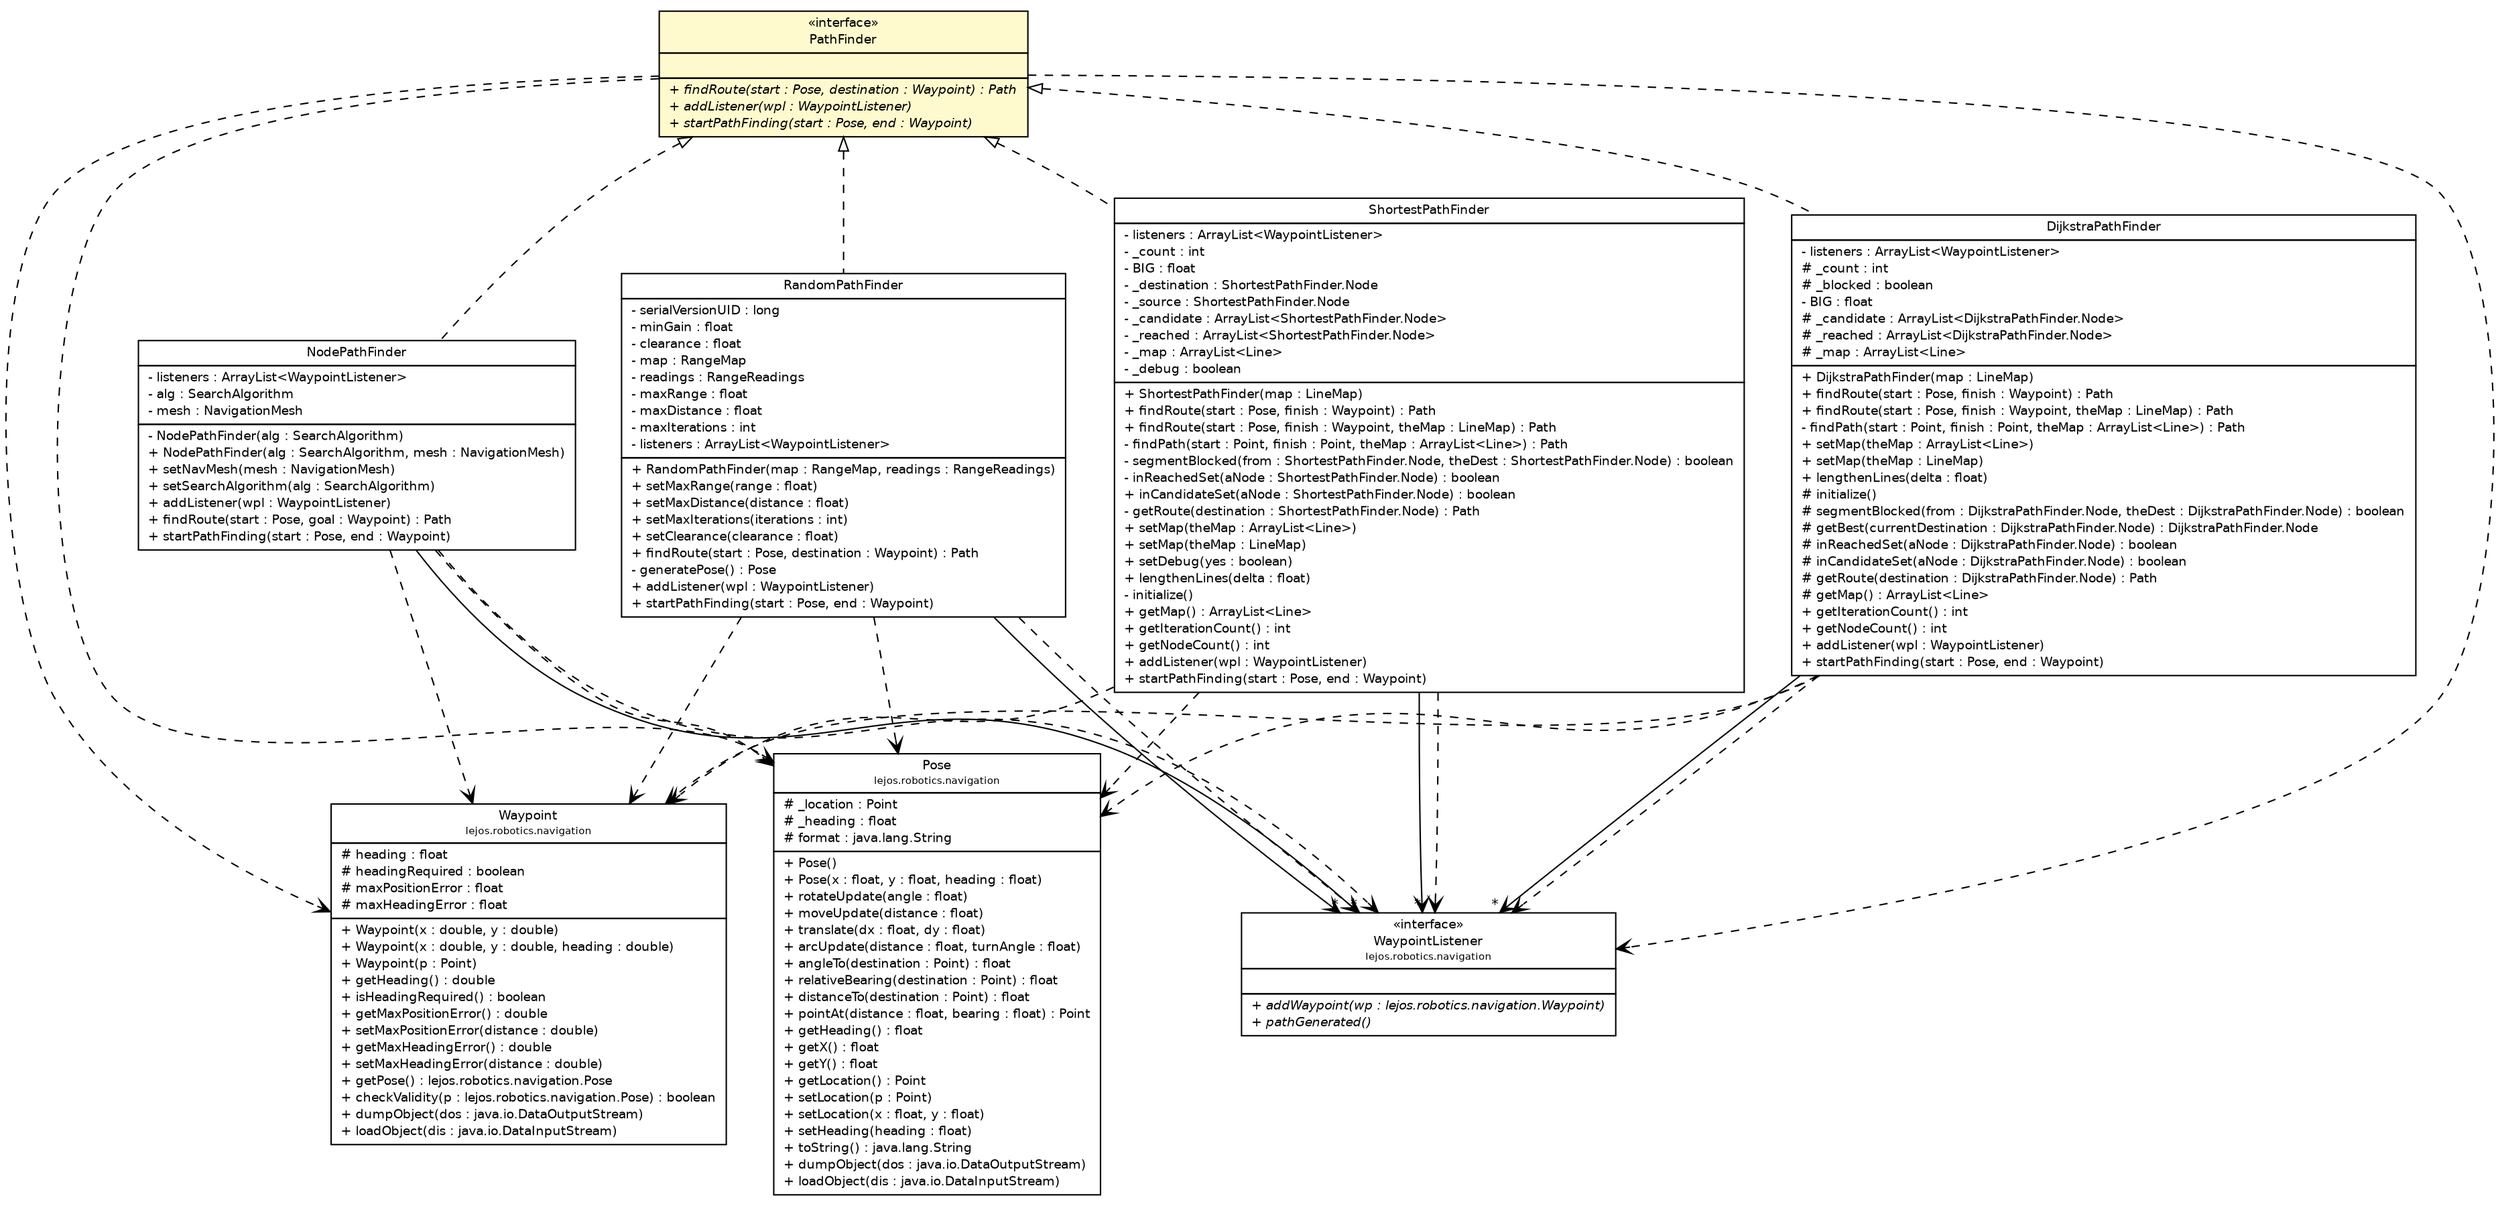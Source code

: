 #!/usr/local/bin/dot
#
# Class diagram 
# Generated by UMLGraph version R5_6-24-gf6e263 (http://www.umlgraph.org/)
#

digraph G {
	edge [fontname="Helvetica",fontsize=10,labelfontname="Helvetica",labelfontsize=10];
	node [fontname="Helvetica",fontsize=10,shape=plaintext];
	nodesep=0.25;
	ranksep=0.5;
	// lejos.robotics.navigation.Pose
	c3097 [label=<<table title="lejos.robotics.navigation.Pose" border="0" cellborder="1" cellspacing="0" cellpadding="2" port="p" href="../navigation/Pose.html">
		<tr><td><table border="0" cellspacing="0" cellpadding="1">
<tr><td align="center" balign="center"> Pose </td></tr>
<tr><td align="center" balign="center"><font point-size="7.0"> lejos.robotics.navigation </font></td></tr>
		</table></td></tr>
		<tr><td><table border="0" cellspacing="0" cellpadding="1">
<tr><td align="left" balign="left"> # _location : Point </td></tr>
<tr><td align="left" balign="left"> # _heading : float </td></tr>
<tr><td align="left" balign="left"> # format : java.lang.String </td></tr>
		</table></td></tr>
		<tr><td><table border="0" cellspacing="0" cellpadding="1">
<tr><td align="left" balign="left"> + Pose() </td></tr>
<tr><td align="left" balign="left"> + Pose(x : float, y : float, heading : float) </td></tr>
<tr><td align="left" balign="left"> + rotateUpdate(angle : float) </td></tr>
<tr><td align="left" balign="left"> + moveUpdate(distance : float) </td></tr>
<tr><td align="left" balign="left"> + translate(dx : float, dy : float) </td></tr>
<tr><td align="left" balign="left"> + arcUpdate(distance : float, turnAngle : float) </td></tr>
<tr><td align="left" balign="left"> + angleTo(destination : Point) : float </td></tr>
<tr><td align="left" balign="left"> + relativeBearing(destination : Point) : float </td></tr>
<tr><td align="left" balign="left"> + distanceTo(destination : Point) : float </td></tr>
<tr><td align="left" balign="left"> + pointAt(distance : float, bearing : float) : Point </td></tr>
<tr><td align="left" balign="left"> + getHeading() : float </td></tr>
<tr><td align="left" balign="left"> + getX() : float </td></tr>
<tr><td align="left" balign="left"> + getY() : float </td></tr>
<tr><td align="left" balign="left"> + getLocation() : Point </td></tr>
<tr><td align="left" balign="left"> + setLocation(p : Point) </td></tr>
<tr><td align="left" balign="left"> + setLocation(x : float, y : float) </td></tr>
<tr><td align="left" balign="left"> + setHeading(heading : float) </td></tr>
<tr><td align="left" balign="left"> + toString() : java.lang.String </td></tr>
<tr><td align="left" balign="left"> + dumpObject(dos : java.io.DataOutputStream) </td></tr>
<tr><td align="left" balign="left"> + loadObject(dis : java.io.DataInputStream) </td></tr>
		</table></td></tr>
		</table>>, URL="../navigation/Pose.html", fontname="Helvetica", fontcolor="black", fontsize=9.0];
	// lejos.robotics.navigation.Waypoint
	c3099 [label=<<table title="lejos.robotics.navigation.Waypoint" border="0" cellborder="1" cellspacing="0" cellpadding="2" port="p" href="../navigation/Waypoint.html">
		<tr><td><table border="0" cellspacing="0" cellpadding="1">
<tr><td align="center" balign="center"> Waypoint </td></tr>
<tr><td align="center" balign="center"><font point-size="7.0"> lejos.robotics.navigation </font></td></tr>
		</table></td></tr>
		<tr><td><table border="0" cellspacing="0" cellpadding="1">
<tr><td align="left" balign="left"> # heading : float </td></tr>
<tr><td align="left" balign="left"> # headingRequired : boolean </td></tr>
<tr><td align="left" balign="left"> # maxPositionError : float </td></tr>
<tr><td align="left" balign="left"> # maxHeadingError : float </td></tr>
		</table></td></tr>
		<tr><td><table border="0" cellspacing="0" cellpadding="1">
<tr><td align="left" balign="left"> + Waypoint(x : double, y : double) </td></tr>
<tr><td align="left" balign="left"> + Waypoint(x : double, y : double, heading : double) </td></tr>
<tr><td align="left" balign="left"> + Waypoint(p : Point) </td></tr>
<tr><td align="left" balign="left"> + getHeading() : double </td></tr>
<tr><td align="left" balign="left"> + isHeadingRequired() : boolean </td></tr>
<tr><td align="left" balign="left"> + getMaxPositionError() : double </td></tr>
<tr><td align="left" balign="left"> + setMaxPositionError(distance : double) </td></tr>
<tr><td align="left" balign="left"> + getMaxHeadingError() : double </td></tr>
<tr><td align="left" balign="left"> + setMaxHeadingError(distance : double) </td></tr>
<tr><td align="left" balign="left"> + getPose() : lejos.robotics.navigation.Pose </td></tr>
<tr><td align="left" balign="left"> + checkValidity(p : lejos.robotics.navigation.Pose) : boolean </td></tr>
<tr><td align="left" balign="left"> + dumpObject(dos : java.io.DataOutputStream) </td></tr>
<tr><td align="left" balign="left"> + loadObject(dis : java.io.DataInputStream) </td></tr>
		</table></td></tr>
		</table>>, URL="../navigation/Waypoint.html", fontname="Helvetica", fontcolor="black", fontsize=9.0];
	// lejos.robotics.navigation.WaypointListener
	c3100 [label=<<table title="lejos.robotics.navigation.WaypointListener" border="0" cellborder="1" cellspacing="0" cellpadding="2" port="p" href="../navigation/WaypointListener.html">
		<tr><td><table border="0" cellspacing="0" cellpadding="1">
<tr><td align="center" balign="center"> &#171;interface&#187; </td></tr>
<tr><td align="center" balign="center"> WaypointListener </td></tr>
<tr><td align="center" balign="center"><font point-size="7.0"> lejos.robotics.navigation </font></td></tr>
		</table></td></tr>
		<tr><td><table border="0" cellspacing="0" cellpadding="1">
<tr><td align="left" balign="left">  </td></tr>
		</table></td></tr>
		<tr><td><table border="0" cellspacing="0" cellpadding="1">
<tr><td align="left" balign="left"><font face="Helvetica-Oblique" point-size="9.0"> + addWaypoint(wp : lejos.robotics.navigation.Waypoint) </font></td></tr>
<tr><td align="left" balign="left"><font face="Helvetica-Oblique" point-size="9.0"> + pathGenerated() </font></td></tr>
		</table></td></tr>
		</table>>, URL="../navigation/WaypointListener.html", fontname="Helvetica", fontcolor="black", fontsize=9.0];
	// lejos.robotics.pathfinding.DijkstraPathFinder
	c3112 [label=<<table title="lejos.robotics.pathfinding.DijkstraPathFinder" border="0" cellborder="1" cellspacing="0" cellpadding="2" port="p" href="./DijkstraPathFinder.html">
		<tr><td><table border="0" cellspacing="0" cellpadding="1">
<tr><td align="center" balign="center"> DijkstraPathFinder </td></tr>
		</table></td></tr>
		<tr><td><table border="0" cellspacing="0" cellpadding="1">
<tr><td align="left" balign="left"> - listeners : ArrayList&lt;WaypointListener&gt; </td></tr>
<tr><td align="left" balign="left"> # _count : int </td></tr>
<tr><td align="left" balign="left"> # _blocked : boolean </td></tr>
<tr><td align="left" balign="left"> - BIG : float </td></tr>
<tr><td align="left" balign="left"> # _candidate : ArrayList&lt;DijkstraPathFinder.Node&gt; </td></tr>
<tr><td align="left" balign="left"> # _reached : ArrayList&lt;DijkstraPathFinder.Node&gt; </td></tr>
<tr><td align="left" balign="left"> # _map : ArrayList&lt;Line&gt; </td></tr>
		</table></td></tr>
		<tr><td><table border="0" cellspacing="0" cellpadding="1">
<tr><td align="left" balign="left"> + DijkstraPathFinder(map : LineMap) </td></tr>
<tr><td align="left" balign="left"> + findRoute(start : Pose, finish : Waypoint) : Path </td></tr>
<tr><td align="left" balign="left"> + findRoute(start : Pose, finish : Waypoint, theMap : LineMap) : Path </td></tr>
<tr><td align="left" balign="left"> - findPath(start : Point, finish : Point, theMap : ArrayList&lt;Line&gt;) : Path </td></tr>
<tr><td align="left" balign="left"> + setMap(theMap : ArrayList&lt;Line&gt;) </td></tr>
<tr><td align="left" balign="left"> + setMap(theMap : LineMap) </td></tr>
<tr><td align="left" balign="left"> + lengthenLines(delta : float) </td></tr>
<tr><td align="left" balign="left"> # initialize() </td></tr>
<tr><td align="left" balign="left"> # segmentBlocked(from : DijkstraPathFinder.Node, theDest : DijkstraPathFinder.Node) : boolean </td></tr>
<tr><td align="left" balign="left"> # getBest(currentDestination : DijkstraPathFinder.Node) : DijkstraPathFinder.Node </td></tr>
<tr><td align="left" balign="left"> # inReachedSet(aNode : DijkstraPathFinder.Node) : boolean </td></tr>
<tr><td align="left" balign="left"> # inCandidateSet(aNode : DijkstraPathFinder.Node) : boolean </td></tr>
<tr><td align="left" balign="left"> # getRoute(destination : DijkstraPathFinder.Node) : Path </td></tr>
<tr><td align="left" balign="left"> # getMap() : ArrayList&lt;Line&gt; </td></tr>
<tr><td align="left" balign="left"> + getIterationCount() : int </td></tr>
<tr><td align="left" balign="left"> + getNodeCount() : int </td></tr>
<tr><td align="left" balign="left"> + addListener(wpl : WaypointListener) </td></tr>
<tr><td align="left" balign="left"> + startPathFinding(start : Pose, end : Waypoint) </td></tr>
		</table></td></tr>
		</table>>, URL="./DijkstraPathFinder.html", fontname="Helvetica", fontcolor="black", fontsize=9.0];
	// lejos.robotics.pathfinding.NodePathFinder
	c3118 [label=<<table title="lejos.robotics.pathfinding.NodePathFinder" border="0" cellborder="1" cellspacing="0" cellpadding="2" port="p" href="./NodePathFinder.html">
		<tr><td><table border="0" cellspacing="0" cellpadding="1">
<tr><td align="center" balign="center"> NodePathFinder </td></tr>
		</table></td></tr>
		<tr><td><table border="0" cellspacing="0" cellpadding="1">
<tr><td align="left" balign="left"> - listeners : ArrayList&lt;WaypointListener&gt; </td></tr>
<tr><td align="left" balign="left"> - alg : SearchAlgorithm </td></tr>
<tr><td align="left" balign="left"> - mesh : NavigationMesh </td></tr>
		</table></td></tr>
		<tr><td><table border="0" cellspacing="0" cellpadding="1">
<tr><td align="left" balign="left"> - NodePathFinder(alg : SearchAlgorithm) </td></tr>
<tr><td align="left" balign="left"> + NodePathFinder(alg : SearchAlgorithm, mesh : NavigationMesh) </td></tr>
<tr><td align="left" balign="left"> + setNavMesh(mesh : NavigationMesh) </td></tr>
<tr><td align="left" balign="left"> + setSearchAlgorithm(alg : SearchAlgorithm) </td></tr>
<tr><td align="left" balign="left"> + addListener(wpl : WaypointListener) </td></tr>
<tr><td align="left" balign="left"> + findRoute(start : Pose, goal : Waypoint) : Path </td></tr>
<tr><td align="left" balign="left"> + startPathFinding(start : Pose, end : Waypoint) </td></tr>
		</table></td></tr>
		</table>>, URL="./NodePathFinder.html", fontname="Helvetica", fontcolor="black", fontsize=9.0];
	// lejos.robotics.pathfinding.PathFinder
	c3120 [label=<<table title="lejos.robotics.pathfinding.PathFinder" border="0" cellborder="1" cellspacing="0" cellpadding="2" port="p" bgcolor="lemonChiffon" href="./PathFinder.html">
		<tr><td><table border="0" cellspacing="0" cellpadding="1">
<tr><td align="center" balign="center"> &#171;interface&#187; </td></tr>
<tr><td align="center" balign="center"> PathFinder </td></tr>
		</table></td></tr>
		<tr><td><table border="0" cellspacing="0" cellpadding="1">
<tr><td align="left" balign="left">  </td></tr>
		</table></td></tr>
		<tr><td><table border="0" cellspacing="0" cellpadding="1">
<tr><td align="left" balign="left"><font face="Helvetica-Oblique" point-size="9.0"> + findRoute(start : Pose, destination : Waypoint) : Path </font></td></tr>
<tr><td align="left" balign="left"><font face="Helvetica-Oblique" point-size="9.0"> + addListener(wpl : WaypointListener) </font></td></tr>
<tr><td align="left" balign="left"><font face="Helvetica-Oblique" point-size="9.0"> + startPathFinding(start : Pose, end : Waypoint) </font></td></tr>
		</table></td></tr>
		</table>>, URL="./PathFinder.html", fontname="Helvetica", fontcolor="black", fontsize=9.0];
	// lejos.robotics.pathfinding.RandomPathFinder
	c3121 [label=<<table title="lejos.robotics.pathfinding.RandomPathFinder" border="0" cellborder="1" cellspacing="0" cellpadding="2" port="p" href="./RandomPathFinder.html">
		<tr><td><table border="0" cellspacing="0" cellpadding="1">
<tr><td align="center" balign="center"> RandomPathFinder </td></tr>
		</table></td></tr>
		<tr><td><table border="0" cellspacing="0" cellpadding="1">
<tr><td align="left" balign="left"> - serialVersionUID : long </td></tr>
<tr><td align="left" balign="left"> - minGain : float </td></tr>
<tr><td align="left" balign="left"> - clearance : float </td></tr>
<tr><td align="left" balign="left"> - map : RangeMap </td></tr>
<tr><td align="left" balign="left"> - readings : RangeReadings </td></tr>
<tr><td align="left" balign="left"> - maxRange : float </td></tr>
<tr><td align="left" balign="left"> - maxDistance : float </td></tr>
<tr><td align="left" balign="left"> - maxIterations : int </td></tr>
<tr><td align="left" balign="left"> - listeners : ArrayList&lt;WaypointListener&gt; </td></tr>
		</table></td></tr>
		<tr><td><table border="0" cellspacing="0" cellpadding="1">
<tr><td align="left" balign="left"> + RandomPathFinder(map : RangeMap, readings : RangeReadings) </td></tr>
<tr><td align="left" balign="left"> + setMaxRange(range : float) </td></tr>
<tr><td align="left" balign="left"> + setMaxDistance(distance : float) </td></tr>
<tr><td align="left" balign="left"> + setMaxIterations(iterations : int) </td></tr>
<tr><td align="left" balign="left"> + setClearance(clearance : float) </td></tr>
<tr><td align="left" balign="left"> + findRoute(start : Pose, destination : Waypoint) : Path </td></tr>
<tr><td align="left" balign="left"> - generatePose() : Pose </td></tr>
<tr><td align="left" balign="left"> + addListener(wpl : WaypointListener) </td></tr>
<tr><td align="left" balign="left"> + startPathFinding(start : Pose, end : Waypoint) </td></tr>
		</table></td></tr>
		</table>>, URL="./RandomPathFinder.html", fontname="Helvetica", fontcolor="black", fontsize=9.0];
	// lejos.robotics.pathfinding.ShortestPathFinder
	c3124 [label=<<table title="lejos.robotics.pathfinding.ShortestPathFinder" border="0" cellborder="1" cellspacing="0" cellpadding="2" port="p" href="./ShortestPathFinder.html">
		<tr><td><table border="0" cellspacing="0" cellpadding="1">
<tr><td align="center" balign="center"> ShortestPathFinder </td></tr>
		</table></td></tr>
		<tr><td><table border="0" cellspacing="0" cellpadding="1">
<tr><td align="left" balign="left"> - listeners : ArrayList&lt;WaypointListener&gt; </td></tr>
<tr><td align="left" balign="left"> - _count : int </td></tr>
<tr><td align="left" balign="left"> - BIG : float </td></tr>
<tr><td align="left" balign="left"> - _destination : ShortestPathFinder.Node </td></tr>
<tr><td align="left" balign="left"> - _source : ShortestPathFinder.Node </td></tr>
<tr><td align="left" balign="left"> - _candidate : ArrayList&lt;ShortestPathFinder.Node&gt; </td></tr>
<tr><td align="left" balign="left"> - _reached : ArrayList&lt;ShortestPathFinder.Node&gt; </td></tr>
<tr><td align="left" balign="left"> - _map : ArrayList&lt;Line&gt; </td></tr>
<tr><td align="left" balign="left"> - _debug : boolean </td></tr>
		</table></td></tr>
		<tr><td><table border="0" cellspacing="0" cellpadding="1">
<tr><td align="left" balign="left"> + ShortestPathFinder(map : LineMap) </td></tr>
<tr><td align="left" balign="left"> + findRoute(start : Pose, finish : Waypoint) : Path </td></tr>
<tr><td align="left" balign="left"> + findRoute(start : Pose, finish : Waypoint, theMap : LineMap) : Path </td></tr>
<tr><td align="left" balign="left"> - findPath(start : Point, finish : Point, theMap : ArrayList&lt;Line&gt;) : Path </td></tr>
<tr><td align="left" balign="left"> - segmentBlocked(from : ShortestPathFinder.Node, theDest : ShortestPathFinder.Node) : boolean </td></tr>
<tr><td align="left" balign="left"> - inReachedSet(aNode : ShortestPathFinder.Node) : boolean </td></tr>
<tr><td align="left" balign="left"> + inCandidateSet(aNode : ShortestPathFinder.Node) : boolean </td></tr>
<tr><td align="left" balign="left"> - getRoute(destination : ShortestPathFinder.Node) : Path </td></tr>
<tr><td align="left" balign="left"> + setMap(theMap : ArrayList&lt;Line&gt;) </td></tr>
<tr><td align="left" balign="left"> + setMap(theMap : LineMap) </td></tr>
<tr><td align="left" balign="left"> + setDebug(yes : boolean) </td></tr>
<tr><td align="left" balign="left"> + lengthenLines(delta : float) </td></tr>
<tr><td align="left" balign="left"> - initialize() </td></tr>
<tr><td align="left" balign="left"> + getMap() : ArrayList&lt;Line&gt; </td></tr>
<tr><td align="left" balign="left"> + getIterationCount() : int </td></tr>
<tr><td align="left" balign="left"> + getNodeCount() : int </td></tr>
<tr><td align="left" balign="left"> + addListener(wpl : WaypointListener) </td></tr>
<tr><td align="left" balign="left"> + startPathFinding(start : Pose, end : Waypoint) </td></tr>
		</table></td></tr>
		</table>>, URL="./ShortestPathFinder.html", fontname="Helvetica", fontcolor="black", fontsize=9.0];
	//lejos.robotics.pathfinding.DijkstraPathFinder implements lejos.robotics.pathfinding.PathFinder
	c3120:p -> c3112:p [dir=back,arrowtail=empty,style=dashed];
	//lejos.robotics.pathfinding.NodePathFinder implements lejos.robotics.pathfinding.PathFinder
	c3120:p -> c3118:p [dir=back,arrowtail=empty,style=dashed];
	//lejos.robotics.pathfinding.RandomPathFinder implements lejos.robotics.pathfinding.PathFinder
	c3120:p -> c3121:p [dir=back,arrowtail=empty,style=dashed];
	//lejos.robotics.pathfinding.ShortestPathFinder implements lejos.robotics.pathfinding.PathFinder
	c3120:p -> c3124:p [dir=back,arrowtail=empty,style=dashed];
	// lejos.robotics.pathfinding.DijkstraPathFinder NAVASSOC lejos.robotics.navigation.WaypointListener
	c3112:p -> c3100:p [taillabel="", label="", headlabel="*", fontname="Helvetica", fontcolor="black", fontsize=10.0, color="black", arrowhead=open];
	// lejos.robotics.pathfinding.NodePathFinder NAVASSOC lejos.robotics.navigation.WaypointListener
	c3118:p -> c3100:p [taillabel="", label="", headlabel="*", fontname="Helvetica", fontcolor="black", fontsize=10.0, color="black", arrowhead=open];
	// lejos.robotics.pathfinding.RandomPathFinder NAVASSOC lejos.robotics.navigation.WaypointListener
	c3121:p -> c3100:p [taillabel="", label="", headlabel="*", fontname="Helvetica", fontcolor="black", fontsize=10.0, color="black", arrowhead=open];
	// lejos.robotics.pathfinding.ShortestPathFinder NAVASSOC lejos.robotics.navigation.WaypointListener
	c3124:p -> c3100:p [taillabel="", label="", headlabel="*", fontname="Helvetica", fontcolor="black", fontsize=10.0, color="black", arrowhead=open];
	// lejos.robotics.pathfinding.DijkstraPathFinder DEPEND lejos.robotics.navigation.WaypointListener
	c3112:p -> c3100:p [taillabel="", label="", headlabel="", fontname="Helvetica", fontcolor="black", fontsize=10.0, color="black", arrowhead=open, style=dashed];
	// lejos.robotics.pathfinding.DijkstraPathFinder DEPEND lejos.robotics.navigation.Waypoint
	c3112:p -> c3099:p [taillabel="", label="", headlabel="", fontname="Helvetica", fontcolor="black", fontsize=10.0, color="black", arrowhead=open, style=dashed];
	// lejos.robotics.pathfinding.DijkstraPathFinder DEPEND lejos.robotics.navigation.Pose
	c3112:p -> c3097:p [taillabel="", label="", headlabel="", fontname="Helvetica", fontcolor="black", fontsize=10.0, color="black", arrowhead=open, style=dashed];
	// lejos.robotics.pathfinding.NodePathFinder DEPEND lejos.robotics.navigation.WaypointListener
	c3118:p -> c3100:p [taillabel="", label="", headlabel="", fontname="Helvetica", fontcolor="black", fontsize=10.0, color="black", arrowhead=open, style=dashed];
	// lejos.robotics.pathfinding.NodePathFinder DEPEND lejos.robotics.navigation.Waypoint
	c3118:p -> c3099:p [taillabel="", label="", headlabel="", fontname="Helvetica", fontcolor="black", fontsize=10.0, color="black", arrowhead=open, style=dashed];
	// lejos.robotics.pathfinding.NodePathFinder DEPEND lejos.robotics.navigation.Pose
	c3118:p -> c3097:p [taillabel="", label="", headlabel="", fontname="Helvetica", fontcolor="black", fontsize=10.0, color="black", arrowhead=open, style=dashed];
	// lejos.robotics.pathfinding.PathFinder DEPEND lejos.robotics.navigation.WaypointListener
	c3120:p -> c3100:p [taillabel="", label="", headlabel="", fontname="Helvetica", fontcolor="black", fontsize=10.0, color="black", arrowhead=open, style=dashed];
	// lejos.robotics.pathfinding.PathFinder DEPEND lejos.robotics.navigation.Waypoint
	c3120:p -> c3099:p [taillabel="", label="", headlabel="", fontname="Helvetica", fontcolor="black", fontsize=10.0, color="black", arrowhead=open, style=dashed];
	// lejos.robotics.pathfinding.PathFinder DEPEND lejos.robotics.navigation.Pose
	c3120:p -> c3097:p [taillabel="", label="", headlabel="", fontname="Helvetica", fontcolor="black", fontsize=10.0, color="black", arrowhead=open, style=dashed];
	// lejos.robotics.pathfinding.RandomPathFinder DEPEND lejos.robotics.navigation.WaypointListener
	c3121:p -> c3100:p [taillabel="", label="", headlabel="", fontname="Helvetica", fontcolor="black", fontsize=10.0, color="black", arrowhead=open, style=dashed];
	// lejos.robotics.pathfinding.RandomPathFinder DEPEND lejos.robotics.navigation.Waypoint
	c3121:p -> c3099:p [taillabel="", label="", headlabel="", fontname="Helvetica", fontcolor="black", fontsize=10.0, color="black", arrowhead=open, style=dashed];
	// lejos.robotics.pathfinding.RandomPathFinder DEPEND lejos.robotics.navigation.Pose
	c3121:p -> c3097:p [taillabel="", label="", headlabel="", fontname="Helvetica", fontcolor="black", fontsize=10.0, color="black", arrowhead=open, style=dashed];
	// lejos.robotics.pathfinding.ShortestPathFinder DEPEND lejos.robotics.navigation.WaypointListener
	c3124:p -> c3100:p [taillabel="", label="", headlabel="", fontname="Helvetica", fontcolor="black", fontsize=10.0, color="black", arrowhead=open, style=dashed];
	// lejos.robotics.pathfinding.ShortestPathFinder DEPEND lejos.robotics.navigation.Waypoint
	c3124:p -> c3099:p [taillabel="", label="", headlabel="", fontname="Helvetica", fontcolor="black", fontsize=10.0, color="black", arrowhead=open, style=dashed];
	// lejos.robotics.pathfinding.ShortestPathFinder DEPEND lejos.robotics.navigation.Pose
	c3124:p -> c3097:p [taillabel="", label="", headlabel="", fontname="Helvetica", fontcolor="black", fontsize=10.0, color="black", arrowhead=open, style=dashed];
}

